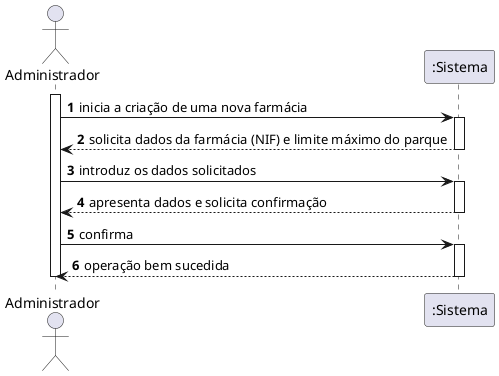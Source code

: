 @startuml
autonumber
actor "Administrador" as ADM

activate ADM
ADM -> ":Sistema" : inicia a criação de uma nova farmácia
activate ":Sistema"
":Sistema" --> ADM : solicita dados da farmácia (NIF) e limite máximo do parque
deactivate ":Sistema"

ADM -> ":Sistema" : introduz os dados solicitados
activate ":Sistema"
":Sistema" --> ADM : apresenta dados e solicita confirmação
deactivate ":Sistema"

ADM -> ":Sistema" : confirma
activate ":Sistema"
":Sistema" --> ADM : operação bem sucedida
deactivate ":Sistema"

deactivate ADM
@enduml